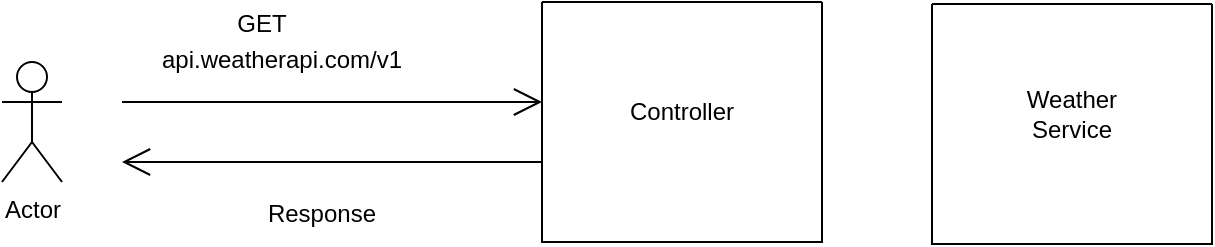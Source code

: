 <mxfile version="21.0.6" type="github"><diagram name="Page-1" id="N3dvxTJim9Qw_t4NZYMy"><mxGraphModel dx="794" dy="462" grid="1" gridSize="10" guides="1" tooltips="1" connect="1" arrows="1" fold="1" page="1" pageScale="1" pageWidth="850" pageHeight="1100" math="0" shadow="0"><root><mxCell id="0"/><mxCell id="1" parent="0"/><mxCell id="gmWYAGvhEYk882f-DB5r-1" value="Actor" style="shape=umlActor;verticalLabelPosition=bottom;verticalAlign=top;html=1;" parent="1" vertex="1"><mxGeometry x="10" y="170" width="30" height="60" as="geometry"/></mxCell><mxCell id="gmWYAGvhEYk882f-DB5r-4" value="" style="endArrow=open;endFill=1;endSize=12;html=1;rounded=0;startArrow=none;" parent="1" edge="1"><mxGeometry width="160" relative="1" as="geometry"><mxPoint x="70" y="190" as="sourcePoint"/><mxPoint x="280" y="190" as="targetPoint"/></mxGeometry></mxCell><mxCell id="gmWYAGvhEYk882f-DB5r-5" value="" style="swimlane;startSize=0;" parent="1" vertex="1"><mxGeometry x="280" y="140" width="140" height="120" as="geometry"/></mxCell><mxCell id="gmWYAGvhEYk882f-DB5r-6" value="Controller" style="text;html=1;strokeColor=none;fillColor=none;align=center;verticalAlign=middle;whiteSpace=wrap;rounded=0;" parent="gmWYAGvhEYk882f-DB5r-5" vertex="1"><mxGeometry x="40" y="40" width="60" height="30" as="geometry"/></mxCell><mxCell id="gmWYAGvhEYk882f-DB5r-8" value="" style="swimlane;startSize=0;" parent="1" vertex="1"><mxGeometry x="475" y="141" width="140" height="120" as="geometry"/></mxCell><mxCell id="gmWYAGvhEYk882f-DB5r-9" value="Weather Service" style="text;html=1;strokeColor=none;fillColor=none;align=center;verticalAlign=middle;whiteSpace=wrap;rounded=0;" parent="gmWYAGvhEYk882f-DB5r-8" vertex="1"><mxGeometry x="40" y="40" width="60" height="30" as="geometry"/></mxCell><mxCell id="gmWYAGvhEYk882f-DB5r-10" value="" style="endArrow=open;endFill=1;endSize=12;html=1;rounded=0;" parent="1" edge="1"><mxGeometry width="160" relative="1" as="geometry"><mxPoint x="280" y="220" as="sourcePoint"/><mxPoint x="70" y="220" as="targetPoint"/></mxGeometry></mxCell><mxCell id="gmWYAGvhEYk882f-DB5r-11" value="Response" style="text;html=1;strokeColor=none;fillColor=none;align=center;verticalAlign=middle;whiteSpace=wrap;rounded=0;" parent="1" vertex="1"><mxGeometry x="140" y="231" width="60" height="30" as="geometry"/></mxCell><mxCell id="gmWYAGvhEYk882f-DB5r-7" value="GET" style="text;html=1;strokeColor=none;fillColor=none;align=center;verticalAlign=middle;whiteSpace=wrap;rounded=0;" parent="1" vertex="1"><mxGeometry x="110" y="141" width="60" height="20" as="geometry"/></mxCell><mxCell id="gmWYAGvhEYk882f-DB5r-17" value="api.weatherapi.com/v1&lt;p style=&quot;text-align:justify;border:none;mso-padding-alt:0cm 0cm 0cm 0cm&quot; class=&quot;Body&quot;&gt;&lt;a href=&quot;https://www.weatherapi.com/docs/&quot;&gt;&lt;/a&gt;&lt;span style=&quot;color:windowtext&quot; lang=&quot;EN-GB&quot;&gt;&lt;/span&gt;&lt;span style=&quot;font-size:11.0pt;font-family:&amp;quot;Calibri&amp;quot;,sans-serif;mso-ascii-theme-font:&lt;br/&gt;minor-latin;mso-hansi-theme-font:minor-latin;mso-bidi-theme-font:minor-latin;&lt;br/&gt;color:windowtext&quot; lang=&quot;EN-GB&quot;&gt;&lt;/span&gt;&lt;/p&gt;" style="text;html=1;strokeColor=none;fillColor=none;align=center;verticalAlign=middle;whiteSpace=wrap;rounded=0;" parent="1" vertex="1"><mxGeometry x="120" y="160" width="60" height="30" as="geometry"/></mxCell></root></mxGraphModel></diagram></mxfile>